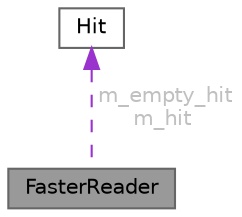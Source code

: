 digraph "FasterReader"
{
 // LATEX_PDF_SIZE
  bgcolor="transparent";
  edge [fontname=Helvetica,fontsize=10,labelfontname=Helvetica,labelfontsize=10];
  node [fontname=Helvetica,fontsize=10,shape=box,height=0.2,width=0.4];
  Node1 [id="Node000001",label="FasterReader",height=0.2,width=0.4,color="gray40", fillcolor="grey60", style="filled", fontcolor="black",tooltip="Class used to read .fast files."];
  Node2 -> Node1 [id="edge1_Node000001_Node000002",dir="back",color="darkorchid3",style="dashed",tooltip=" ",label=" m_empty_hit\nm_hit",fontcolor="grey" ];
  Node2 [id="Node000002",label="Hit",height=0.2,width=0.4,color="gray40", fillcolor="white", style="filled",URL="$class_hit.html",tooltip=" "];
}
